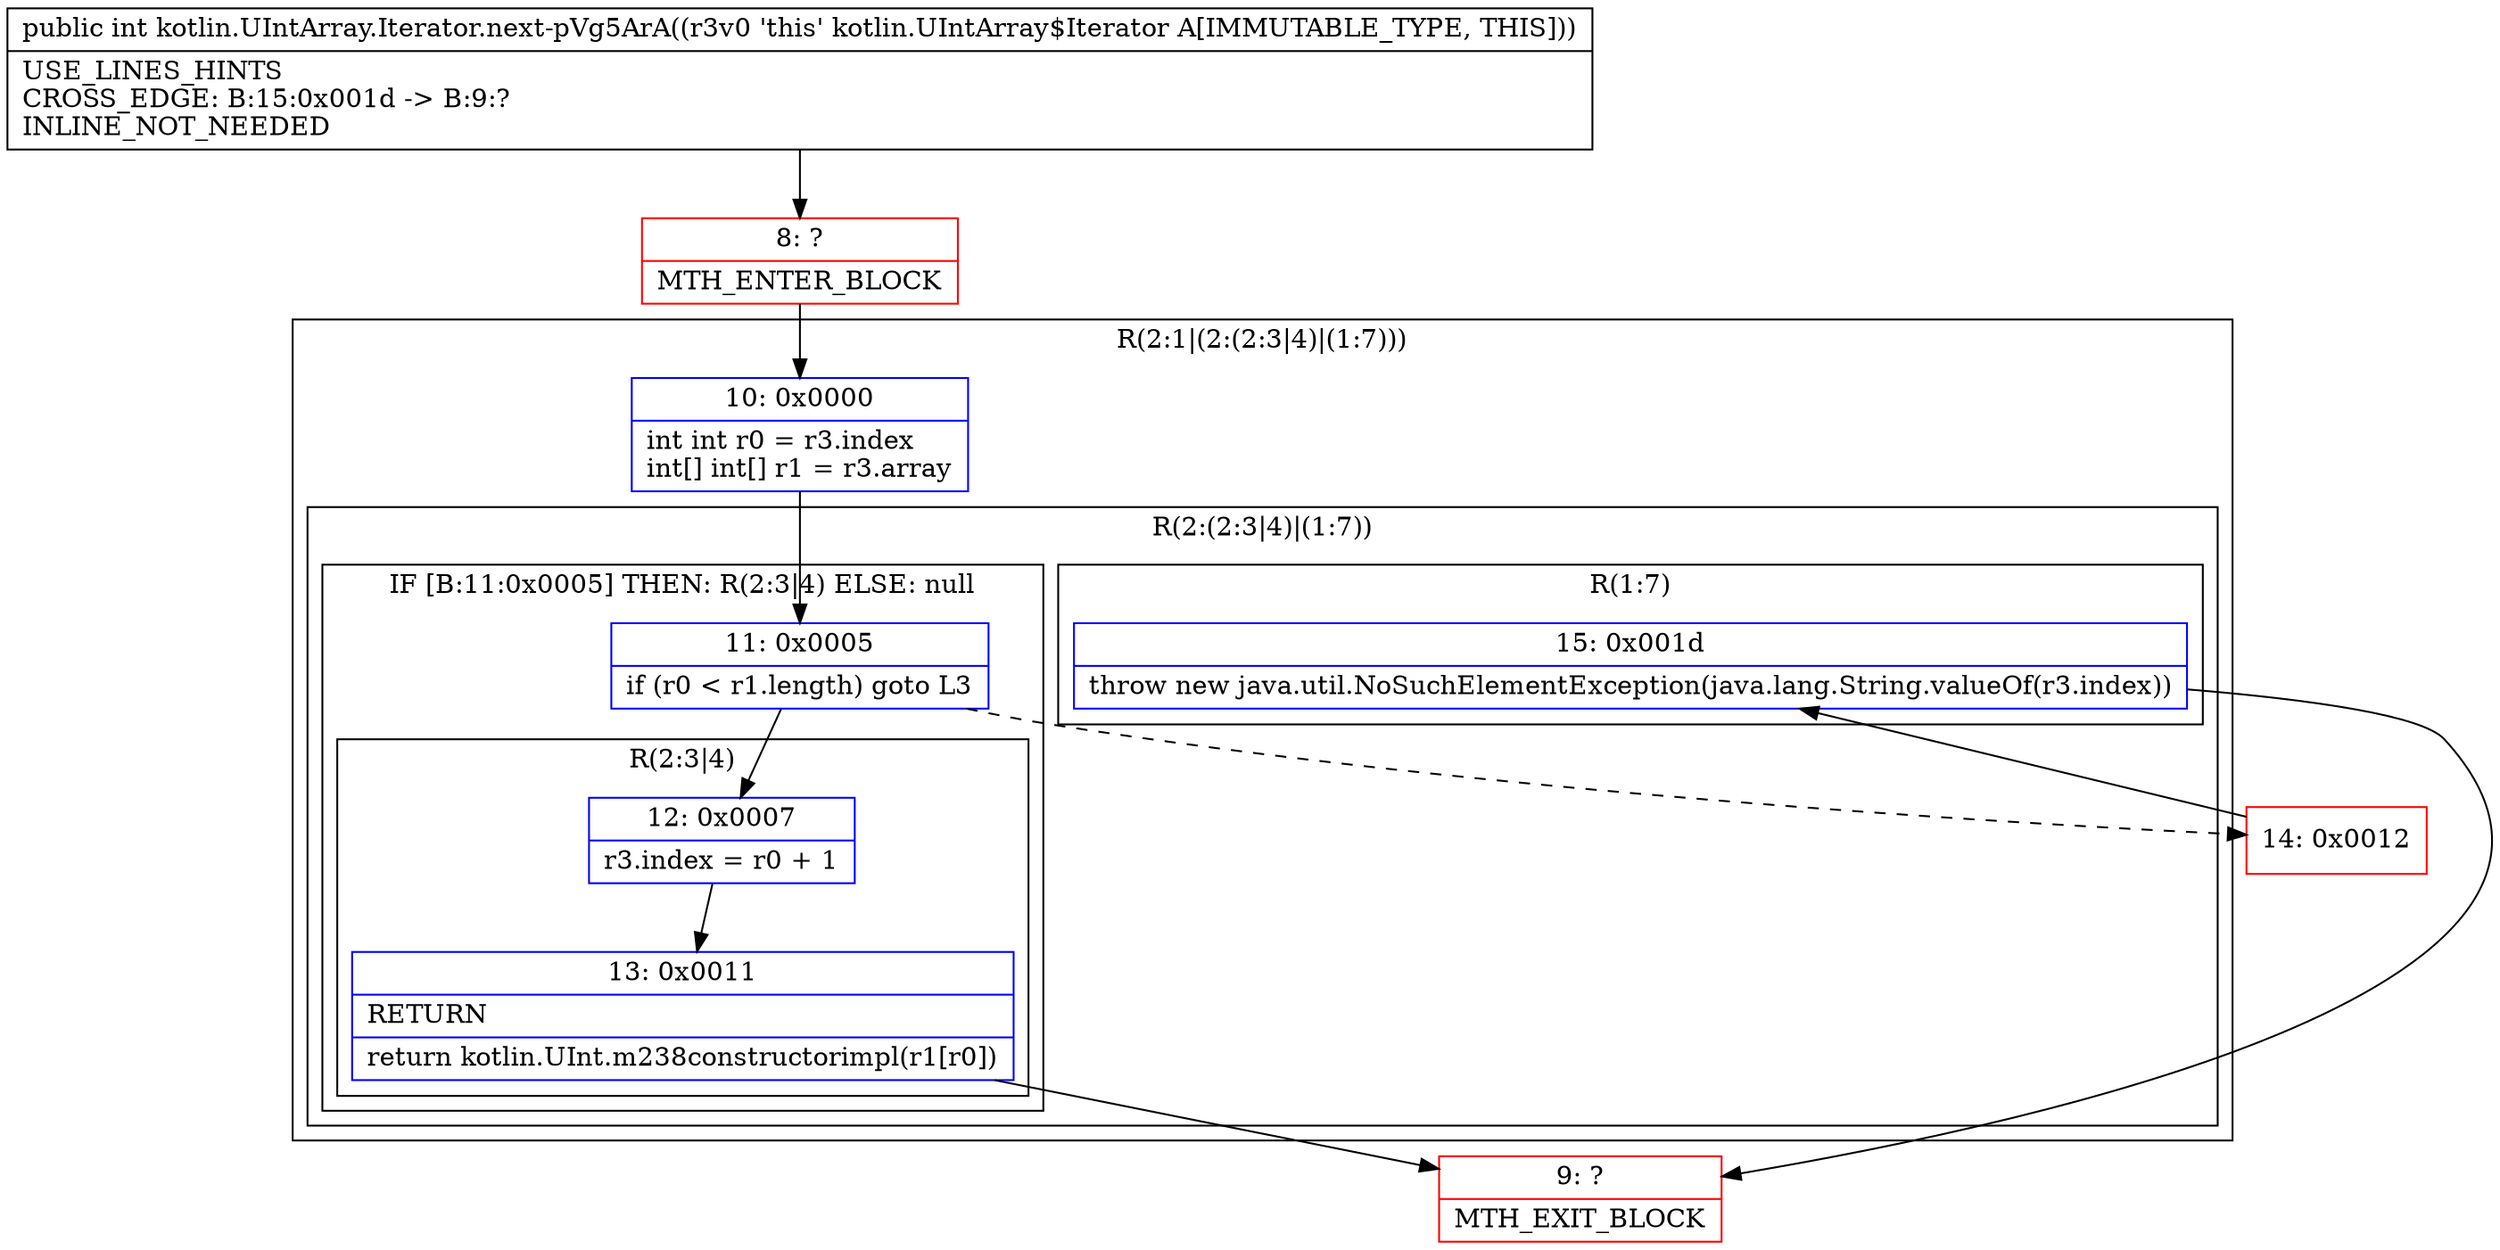 digraph "CFG forkotlin.UIntArray.Iterator.next\-pVg5ArA()I" {
subgraph cluster_Region_593952597 {
label = "R(2:1|(2:(2:3|4)|(1:7)))";
node [shape=record,color=blue];
Node_10 [shape=record,label="{10\:\ 0x0000|int int r0 = r3.index\lint[] int[] r1 = r3.array\l}"];
subgraph cluster_Region_1077404173 {
label = "R(2:(2:3|4)|(1:7))";
node [shape=record,color=blue];
subgraph cluster_IfRegion_765243357 {
label = "IF [B:11:0x0005] THEN: R(2:3|4) ELSE: null";
node [shape=record,color=blue];
Node_11 [shape=record,label="{11\:\ 0x0005|if (r0 \< r1.length) goto L3\l}"];
subgraph cluster_Region_343144384 {
label = "R(2:3|4)";
node [shape=record,color=blue];
Node_12 [shape=record,label="{12\:\ 0x0007|r3.index = r0 + 1\l}"];
Node_13 [shape=record,label="{13\:\ 0x0011|RETURN\l|return kotlin.UInt.m238constructorimpl(r1[r0])\l}"];
}
}
subgraph cluster_Region_388921254 {
label = "R(1:7)";
node [shape=record,color=blue];
Node_15 [shape=record,label="{15\:\ 0x001d|throw new java.util.NoSuchElementException(java.lang.String.valueOf(r3.index))\l}"];
}
}
}
Node_8 [shape=record,color=red,label="{8\:\ ?|MTH_ENTER_BLOCK\l}"];
Node_9 [shape=record,color=red,label="{9\:\ ?|MTH_EXIT_BLOCK\l}"];
Node_14 [shape=record,color=red,label="{14\:\ 0x0012}"];
MethodNode[shape=record,label="{public int kotlin.UIntArray.Iterator.next\-pVg5ArA((r3v0 'this' kotlin.UIntArray$Iterator A[IMMUTABLE_TYPE, THIS]))  | USE_LINES_HINTS\lCROSS_EDGE: B:15:0x001d \-\> B:9:?\lINLINE_NOT_NEEDED\l}"];
MethodNode -> Node_8;Node_10 -> Node_11;
Node_11 -> Node_12;
Node_11 -> Node_14[style=dashed];
Node_12 -> Node_13;
Node_13 -> Node_9;
Node_15 -> Node_9;
Node_8 -> Node_10;
Node_14 -> Node_15;
}


